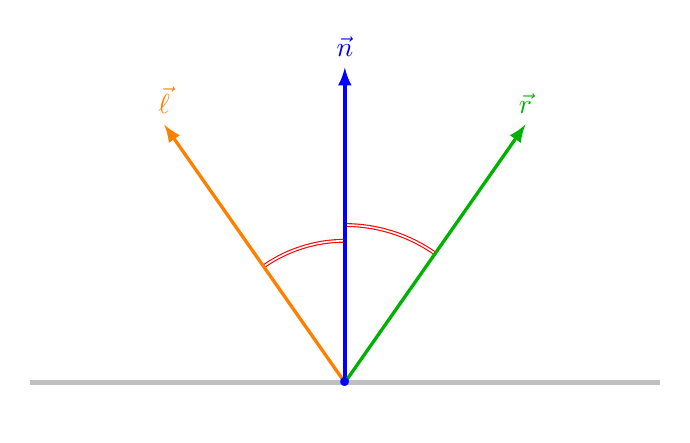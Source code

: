 ﻿\begin{tikzpicture}[scale=2]


\def\mytheta{35};

\draw[ultra thick, lightgray] (-2,0) -- (2,0);

\draw[red,double] (90-\mytheta:1) arc({90-\mytheta}:90:1);
\draw[red,double] (90+\mytheta:0.9) arc({90+\mytheta}:90:0.9);

\draw[->,>=latex, very thick, orange] (0,0) -- (90+\mytheta:2) node[above]{$\vec \ell$};
\draw[->,>=latex, very thick, blue] (0,0) -- (90:2) node[above]{$\vec n$};
\draw[->,>=latex,  very thick, green!70!black] (0,0) -- (90-\mytheta:2) node[above]{$\vec r$};


\coordinate (P) at (0,0);
\node[blue, scale=3] at (P) {.};



\end{tikzpicture}